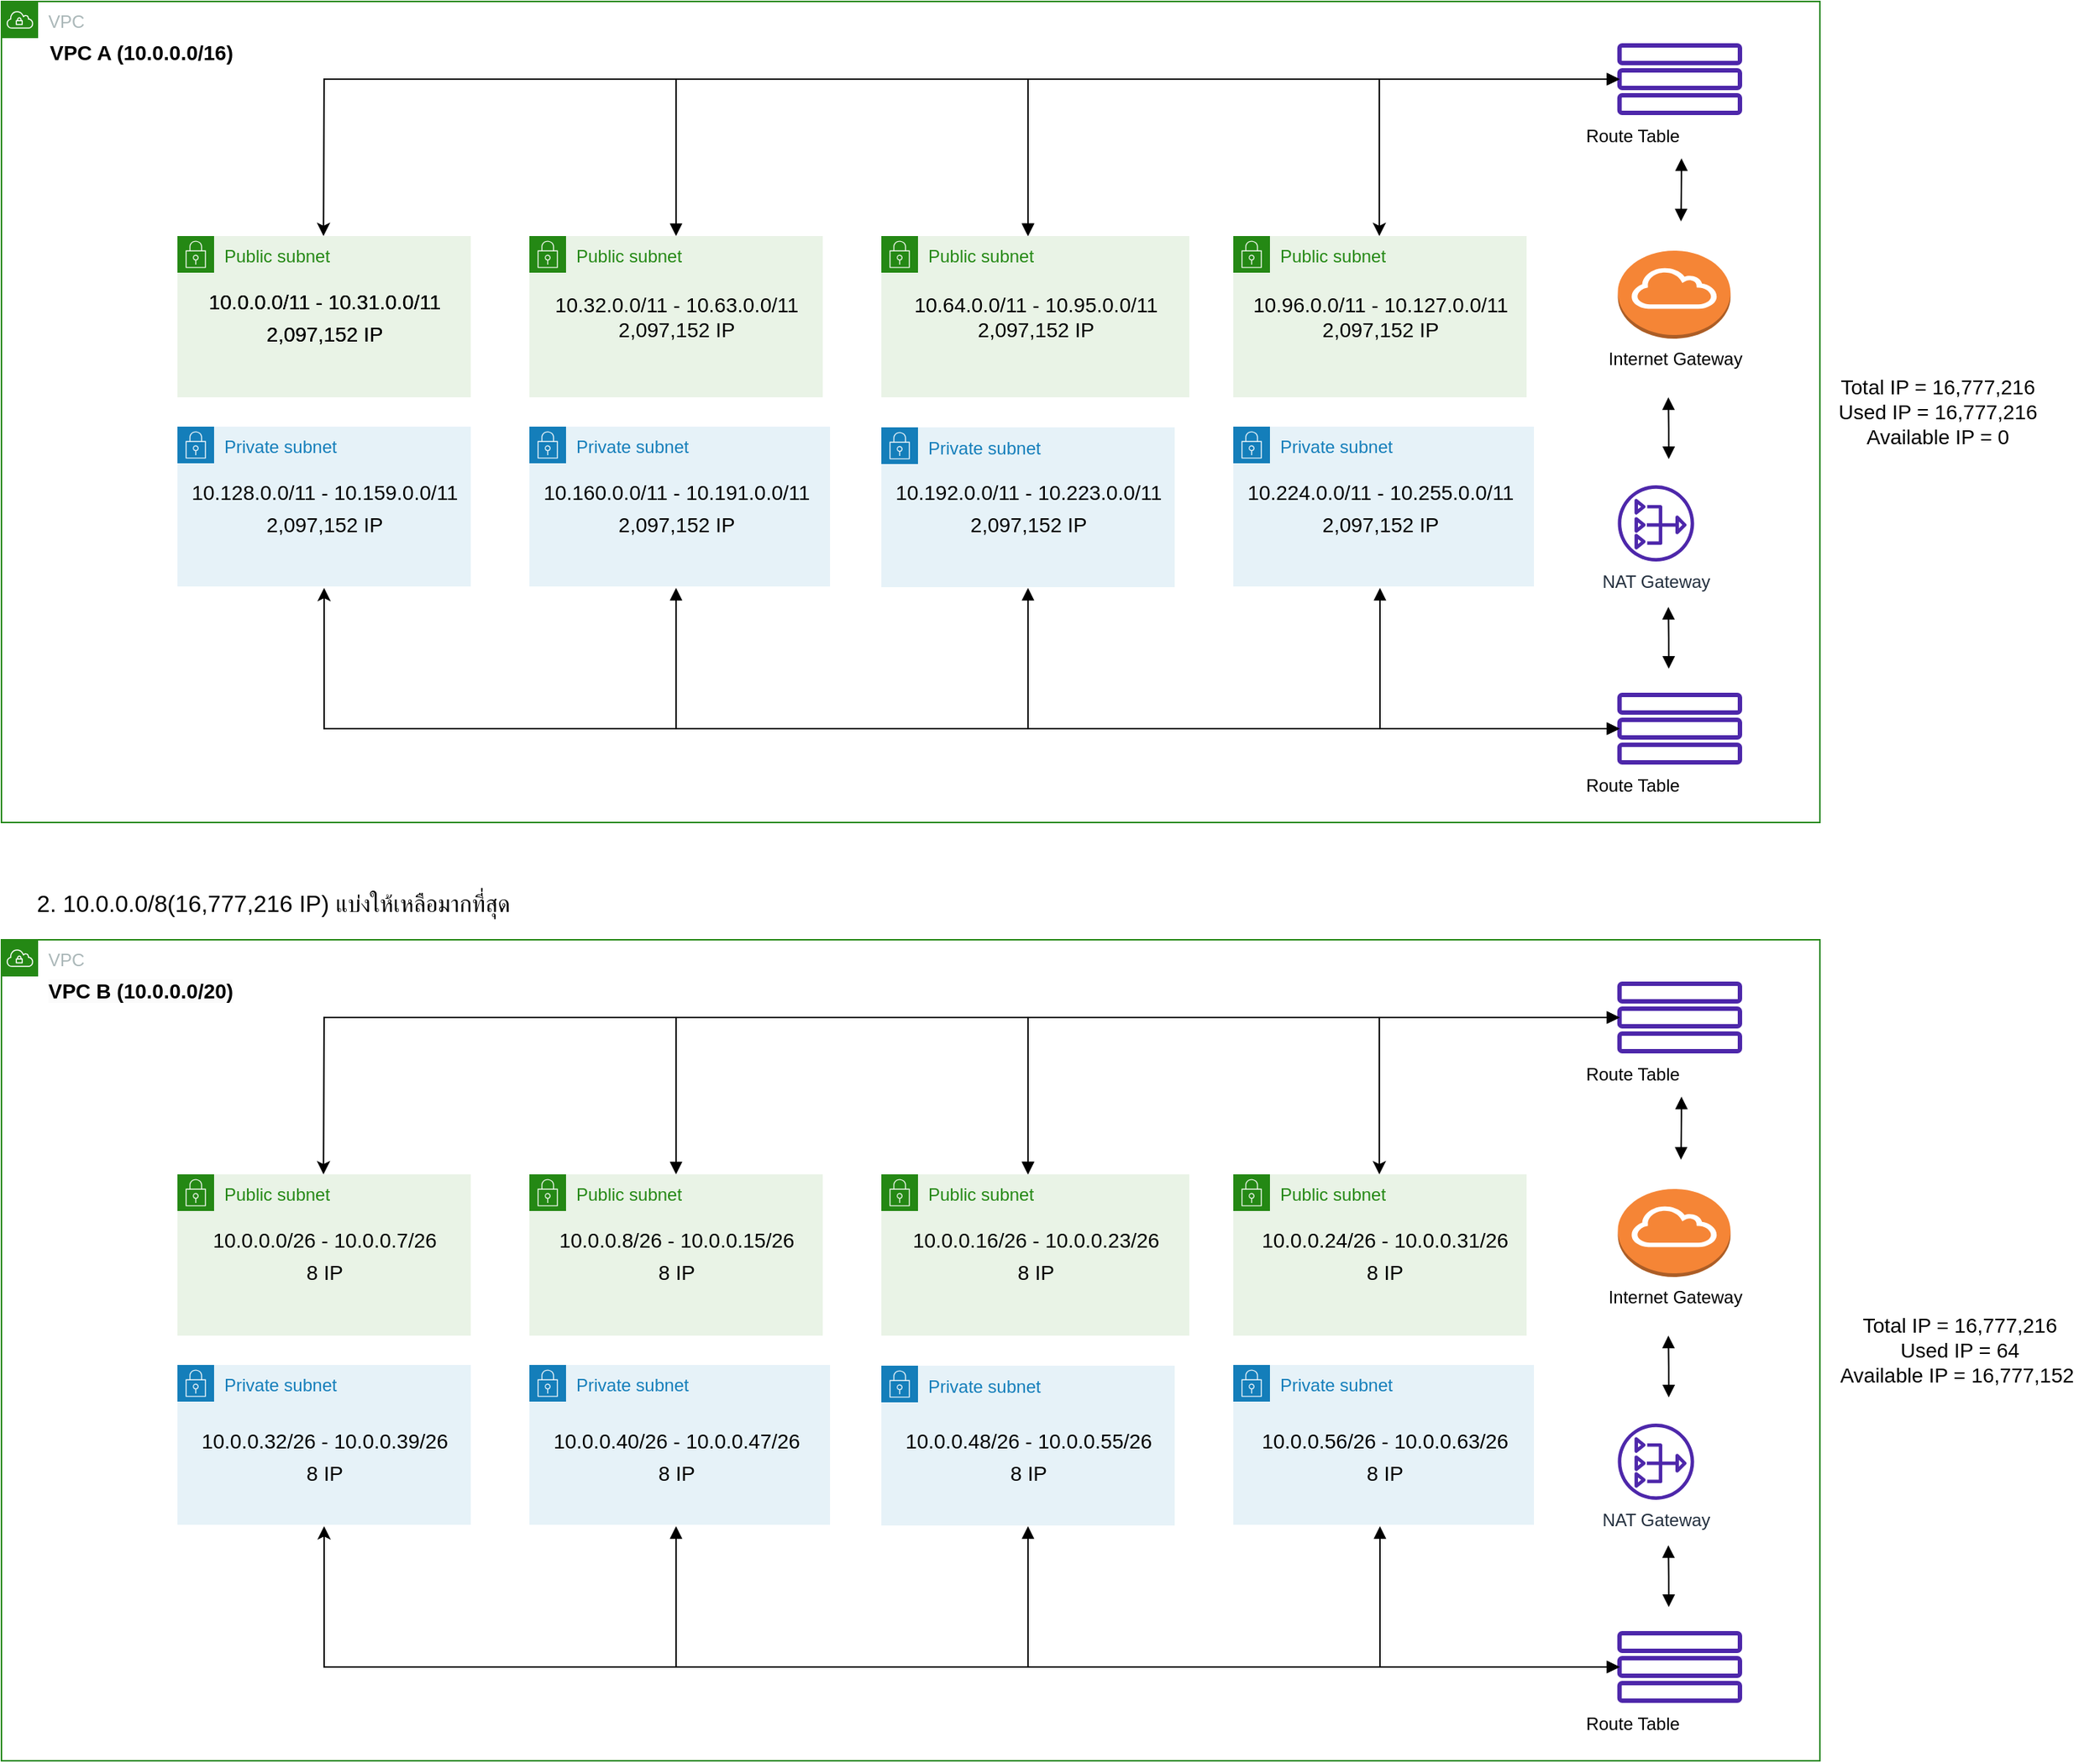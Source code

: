 <mxfile version="20.8.23" type="device"><diagram name="หน้า-1" id="_bFNJAfaZ5RPEvlVAK4U"><mxGraphModel dx="-1234" dy="1116" grid="1" gridSize="10" guides="1" tooltips="1" connect="1" arrows="1" fold="1" page="1" pageScale="1" pageWidth="827" pageHeight="1169" math="0" shadow="0"><root><mxCell id="0"/><mxCell id="1" parent="0"/><mxCell id="f1d71ISJd6z4cnA08-0e-2" value="" style="group" parent="1" connectable="0" vertex="1"><mxGeometry x="4506.914" y="513" width="155" height="77" as="geometry"/></mxCell><mxCell id="f1d71ISJd6z4cnA08-0e-3" value="" style="group" parent="f1d71ISJd6z4cnA08-0e-2" connectable="0" vertex="1"><mxGeometry x="27.558" width="99.889" height="60" as="geometry"/></mxCell><mxCell id="f1d71ISJd6z4cnA08-0e-4" value="" style="group" parent="f1d71ISJd6z4cnA08-0e-3" connectable="0" vertex="1"><mxGeometry x="8.879" width="82.131" height="42" as="geometry"/></mxCell><mxCell id="f1d71ISJd6z4cnA08-0e-5" value="" style="rounded=1;whiteSpace=wrap;html=1;fillColor=none;strokeColor=#4D27AA;strokeWidth=3;spacingRight=0;" parent="f1d71ISJd6z4cnA08-0e-4" vertex="1"><mxGeometry width="82.131" height="12" as="geometry"/></mxCell><mxCell id="f1d71ISJd6z4cnA08-0e-6" value="" style="rounded=1;whiteSpace=wrap;html=1;fillColor=none;strokeColor=#4D27AA;strokeWidth=3;spacingRight=0;" parent="f1d71ISJd6z4cnA08-0e-4" vertex="1"><mxGeometry y="17" width="82.131" height="12" as="geometry"/></mxCell><mxCell id="f1d71ISJd6z4cnA08-0e-7" value="" style="rounded=1;whiteSpace=wrap;html=1;fillColor=none;strokeColor=#4D27AA;strokeWidth=3;spacingRight=0;" parent="f1d71ISJd6z4cnA08-0e-4" vertex="1"><mxGeometry y="34" width="82.131" height="12" as="geometry"/></mxCell><mxCell id="f1d71ISJd6z4cnA08-0e-8" value="Route Table" style="text;html=1;align=center;verticalAlign=middle;resizable=0;points=[];autosize=1;strokeColor=none;fillColor=none;" parent="f1d71ISJd6z4cnA08-0e-2" vertex="1"><mxGeometry y="47" width="90" height="30" as="geometry"/></mxCell><mxCell id="f1d71ISJd6z4cnA08-0e-9" value="" style="group" parent="1" connectable="0" vertex="1"><mxGeometry x="3440" y="40" width="1240" height="560" as="geometry"/></mxCell><mxCell id="f1d71ISJd6z4cnA08-0e-10" value="" style="group" parent="f1d71ISJd6z4cnA08-0e-9" connectable="0" vertex="1"><mxGeometry width="1240" height="560" as="geometry"/></mxCell><mxCell id="f1d71ISJd6z4cnA08-0e-11" value="VPC" style="points=[[0,0],[0.25,0],[0.5,0],[0.75,0],[1,0],[1,0.25],[1,0.5],[1,0.75],[1,1],[0.75,1],[0.5,1],[0.25,1],[0,1],[0,0.75],[0,0.5],[0,0.25]];outlineConnect=0;gradientColor=none;html=1;whiteSpace=wrap;fontSize=12;fontStyle=0;container=1;pointerEvents=0;collapsible=0;recursiveResize=0;shape=mxgraph.aws4.group;grIcon=mxgraph.aws4.group_vpc;strokeColor=#248814;fillColor=none;verticalAlign=top;align=left;spacingLeft=30;fontColor=#AAB7B8;dashed=0;" parent="f1d71ISJd6z4cnA08-0e-10" vertex="1"><mxGeometry width="1240" height="560" as="geometry"/></mxCell><mxCell id="f1d71ISJd6z4cnA08-0e-13" value="" style="group" parent="f1d71ISJd6z4cnA08-0e-11" connectable="0" vertex="1"><mxGeometry x="1066.914" y="30" width="155" height="77" as="geometry"/></mxCell><mxCell id="f1d71ISJd6z4cnA08-0e-14" value="" style="group" parent="f1d71ISJd6z4cnA08-0e-13" connectable="0" vertex="1"><mxGeometry x="27.558" width="99.889" height="60" as="geometry"/></mxCell><mxCell id="f1d71ISJd6z4cnA08-0e-15" value="" style="group" parent="f1d71ISJd6z4cnA08-0e-14" connectable="0" vertex="1"><mxGeometry x="8.879" width="82.131" height="42" as="geometry"/></mxCell><mxCell id="f1d71ISJd6z4cnA08-0e-16" value="" style="rounded=1;whiteSpace=wrap;html=1;fillColor=none;strokeColor=#4D27AA;strokeWidth=3;spacingRight=0;" parent="f1d71ISJd6z4cnA08-0e-15" vertex="1"><mxGeometry width="82.131" height="12" as="geometry"/></mxCell><mxCell id="f1d71ISJd6z4cnA08-0e-17" value="" style="rounded=1;whiteSpace=wrap;html=1;fillColor=none;strokeColor=#4D27AA;strokeWidth=3;spacingRight=0;" parent="f1d71ISJd6z4cnA08-0e-15" vertex="1"><mxGeometry y="17" width="82.131" height="12" as="geometry"/></mxCell><mxCell id="f1d71ISJd6z4cnA08-0e-18" value="" style="rounded=1;whiteSpace=wrap;html=1;fillColor=none;strokeColor=#4D27AA;strokeWidth=3;spacingRight=0;" parent="f1d71ISJd6z4cnA08-0e-15" vertex="1"><mxGeometry y="34" width="82.131" height="12" as="geometry"/></mxCell><mxCell id="f1d71ISJd6z4cnA08-0e-19" value="Route Table" style="text;html=1;align=center;verticalAlign=middle;resizable=0;points=[];autosize=1;strokeColor=none;fillColor=none;" parent="f1d71ISJd6z4cnA08-0e-13" vertex="1"><mxGeometry y="47" width="90" height="30" as="geometry"/></mxCell><mxCell id="f1d71ISJd6z4cnA08-0e-20" style="edgeStyle=orthogonalEdgeStyle;rounded=0;orthogonalLoop=1;jettySize=auto;html=1;startArrow=block;startFill=1;endArrow=block;endFill=1;" parent="f1d71ISJd6z4cnA08-0e-11" source="f1d71ISJd6z4cnA08-0e-19" edge="1"><mxGeometry relative="1" as="geometry"><mxPoint x="1145.278" y="150" as="targetPoint"/><Array as="points"><mxPoint x="1145.578" y="120"/><mxPoint x="1145.578" y="120"/></Array></mxGeometry></mxCell><mxCell id="f1d71ISJd6z4cnA08-0e-23" style="edgeStyle=orthogonalEdgeStyle;rounded=0;orthogonalLoop=1;jettySize=auto;html=1;entryX=0;entryY=0.5;entryDx=0;entryDy=0;startArrow=block;startFill=1;endArrow=block;endFill=1;exitX=0.5;exitY=0;exitDx=0;exitDy=0;" parent="f1d71ISJd6z4cnA08-0e-11" source="f1d71ISJd6z4cnA08-0e-75" target="f1d71ISJd6z4cnA08-0e-17" edge="1"><mxGeometry relative="1" as="geometry"><mxPoint x="470" y="150" as="sourcePoint"/><Array as="points"><mxPoint x="460" y="53"/></Array></mxGeometry></mxCell><mxCell id="f1d71ISJd6z4cnA08-0e-24" value="" style="group" parent="f1d71ISJd6z4cnA08-0e-11" connectable="0" vertex="1"><mxGeometry x="840" y="160" width="200" height="130" as="geometry"/></mxCell><mxCell id="f1d71ISJd6z4cnA08-0e-25" value="Public subnet" style="points=[[0,0],[0.25,0],[0.5,0],[0.75,0],[1,0],[1,0.25],[1,0.5],[1,0.75],[1,1],[0.75,1],[0.5,1],[0.25,1],[0,1],[0,0.75],[0,0.5],[0,0.25]];outlineConnect=0;gradientColor=none;html=1;whiteSpace=wrap;fontSize=12;fontStyle=0;container=1;pointerEvents=0;collapsible=0;recursiveResize=0;shape=mxgraph.aws4.group;grIcon=mxgraph.aws4.group_security_group;grStroke=0;strokeColor=#248814;fillColor=#E9F3E6;verticalAlign=top;align=left;spacingLeft=30;fontColor=#248814;dashed=0;strokeWidth=3;" parent="f1d71ISJd6z4cnA08-0e-24" vertex="1"><mxGeometry width="200.0" height="110" as="geometry"/></mxCell><mxCell id="f1d71ISJd6z4cnA08-0e-89" value="10.96.0.0/11 - 10.127.0.0/11&lt;br style=&quot;border-color: var(--border-color);&quot;&gt;2,097,152 IP" style="text;html=1;align=center;verticalAlign=middle;resizable=0;points=[];autosize=1;strokeColor=none;fillColor=none;fontSize=14;" parent="f1d71ISJd6z4cnA08-0e-24" vertex="1"><mxGeometry y="30" width="200" height="50" as="geometry"/></mxCell><mxCell id="f1d71ISJd6z4cnA08-0e-27" value="Private subnet" style="points=[[0,0],[0.25,0],[0.5,0],[0.75,0],[1,0],[1,0.25],[1,0.5],[1,0.75],[1,1],[0.75,1],[0.5,1],[0.25,1],[0,1],[0,0.75],[0,0.5],[0,0.25]];outlineConnect=0;gradientColor=none;html=1;whiteSpace=wrap;fontSize=12;fontStyle=0;container=1;pointerEvents=0;collapsible=0;recursiveResize=0;shape=mxgraph.aws4.group;grIcon=mxgraph.aws4.group_security_group;grStroke=0;strokeColor=#147EBA;fillColor=#E6F2F8;verticalAlign=top;align=left;spacingLeft=30;fontColor=#147EBA;dashed=0;strokeWidth=3;" parent="f1d71ISJd6z4cnA08-0e-11" vertex="1"><mxGeometry x="120" y="290" width="200" height="109" as="geometry"/></mxCell><mxCell id="f1d71ISJd6z4cnA08-0e-68" value="" style="group" parent="f1d71ISJd6z4cnA08-0e-11" connectable="0" vertex="1"><mxGeometry x="600" y="160" width="210" height="130" as="geometry"/></mxCell><mxCell id="f1d71ISJd6z4cnA08-0e-69" value="Public subnet" style="points=[[0,0],[0.25,0],[0.5,0],[0.75,0],[1,0],[1,0.25],[1,0.5],[1,0.75],[1,1],[0.75,1],[0.5,1],[0.25,1],[0,1],[0,0.75],[0,0.5],[0,0.25]];outlineConnect=0;gradientColor=none;html=1;whiteSpace=wrap;fontSize=12;fontStyle=0;container=1;pointerEvents=0;collapsible=0;recursiveResize=0;shape=mxgraph.aws4.group;grIcon=mxgraph.aws4.group_security_group;grStroke=0;strokeColor=#248814;fillColor=#E9F3E6;verticalAlign=top;align=left;spacingLeft=30;fontColor=#248814;dashed=0;strokeWidth=3;" parent="f1d71ISJd6z4cnA08-0e-68" vertex="1"><mxGeometry width="210" height="110" as="geometry"/></mxCell><mxCell id="f1d71ISJd6z4cnA08-0e-88" value="10.64.0.0/11 - 10.95.0.0/11&lt;br style=&quot;border-color: var(--border-color);&quot;&gt;2,097,152 IP" style="text;html=1;align=center;verticalAlign=middle;resizable=0;points=[];autosize=1;strokeColor=none;fillColor=none;fontSize=14;" parent="f1d71ISJd6z4cnA08-0e-69" vertex="1"><mxGeometry x="10" y="30" width="190" height="50" as="geometry"/></mxCell><mxCell id="f1d71ISJd6z4cnA08-0e-74" value="" style="group" parent="f1d71ISJd6z4cnA08-0e-11" connectable="0" vertex="1"><mxGeometry x="360" y="160" width="200" height="130" as="geometry"/></mxCell><mxCell id="f1d71ISJd6z4cnA08-0e-75" value="Public subnet" style="points=[[0,0],[0.25,0],[0.5,0],[0.75,0],[1,0],[1,0.25],[1,0.5],[1,0.75],[1,1],[0.75,1],[0.5,1],[0.25,1],[0,1],[0,0.75],[0,0.5],[0,0.25]];outlineConnect=0;gradientColor=none;html=1;whiteSpace=wrap;fontSize=12;fontStyle=0;container=1;pointerEvents=0;collapsible=0;recursiveResize=0;shape=mxgraph.aws4.group;grIcon=mxgraph.aws4.group_security_group;grStroke=0;strokeColor=#248814;fillColor=#E9F3E6;verticalAlign=top;align=left;spacingLeft=30;fontColor=#248814;dashed=0;strokeWidth=3;" parent="f1d71ISJd6z4cnA08-0e-74" vertex="1"><mxGeometry width="200.0" height="110" as="geometry"/></mxCell><mxCell id="f1d71ISJd6z4cnA08-0e-87" value="10.32.0.0/11 - 10.63.0.0/11&lt;br style=&quot;border-color: var(--border-color);&quot;&gt;2,097,152 IP" style="text;html=1;align=center;verticalAlign=middle;resizable=0;points=[];autosize=1;strokeColor=none;fillColor=none;fontSize=14;" parent="f1d71ISJd6z4cnA08-0e-75" vertex="1"><mxGeometry x="5" y="30" width="190" height="50" as="geometry"/></mxCell><mxCell id="f1d71ISJd6z4cnA08-0e-76" value="Private subnet" style="points=[[0,0],[0.25,0],[0.5,0],[0.75,0],[1,0],[1,0.25],[1,0.5],[1,0.75],[1,1],[0.75,1],[0.5,1],[0.25,1],[0,1],[0,0.75],[0,0.5],[0,0.25]];outlineConnect=0;gradientColor=none;html=1;whiteSpace=wrap;fontSize=12;fontStyle=0;container=1;pointerEvents=0;collapsible=0;recursiveResize=0;shape=mxgraph.aws4.group;grIcon=mxgraph.aws4.group_security_group;grStroke=0;strokeColor=#147EBA;fillColor=#E6F2F8;verticalAlign=top;align=left;spacingLeft=30;fontColor=#147EBA;dashed=0;strokeWidth=3;" parent="f1d71ISJd6z4cnA08-0e-11" vertex="1"><mxGeometry x="360" y="290" width="205" height="109" as="geometry"/></mxCell><mxCell id="f1d71ISJd6z4cnA08-0e-92" value="&lt;font style=&quot;font-size: 14px;&quot;&gt;10.160.0.0/11 - 10.191.0.0/11&lt;br&gt;2,097,152 IP&lt;br&gt;&lt;/font&gt;" style="text;html=1;align=center;verticalAlign=middle;resizable=0;points=[];autosize=1;strokeColor=none;fillColor=none;fontSize=18;" parent="f1d71ISJd6z4cnA08-0e-76" vertex="1"><mxGeometry x="-5" y="24.5" width="210" height="60" as="geometry"/></mxCell><mxCell id="f1d71ISJd6z4cnA08-0e-32" value="" style="group" parent="f1d71ISJd6z4cnA08-0e-10" connectable="0" vertex="1"><mxGeometry x="120" y="160" width="200" height="130" as="geometry"/></mxCell><mxCell id="f1d71ISJd6z4cnA08-0e-33" value="Public subnet" style="points=[[0,0],[0.25,0],[0.5,0],[0.75,0],[1,0],[1,0.25],[1,0.5],[1,0.75],[1,1],[0.75,1],[0.5,1],[0.25,1],[0,1],[0,0.75],[0,0.5],[0,0.25]];outlineConnect=0;gradientColor=none;html=1;whiteSpace=wrap;fontSize=12;fontStyle=0;container=1;pointerEvents=0;collapsible=0;recursiveResize=0;shape=mxgraph.aws4.group;grIcon=mxgraph.aws4.group_security_group;grStroke=0;strokeColor=#248814;fillColor=#E9F3E6;verticalAlign=top;align=left;spacingLeft=30;fontColor=#248814;dashed=0;strokeWidth=3;" parent="f1d71ISJd6z4cnA08-0e-32" vertex="1"><mxGeometry width="200.0" height="110" as="geometry"/></mxCell><mxCell id="f1d71ISJd6z4cnA08-0e-86" value="&lt;font style=&quot;font-size: 14px;&quot;&gt;10.0.0.0/11 - 10.31.0.0/11&lt;br&gt;2,097,152 IP&lt;br&gt;&lt;/font&gt;" style="text;html=1;align=center;verticalAlign=middle;resizable=0;points=[];autosize=1;strokeColor=none;fillColor=none;fontSize=18;" parent="f1d71ISJd6z4cnA08-0e-32" vertex="1"><mxGeometry x="10" y="25" width="180" height="60" as="geometry"/></mxCell><mxCell id="f1d71ISJd6z4cnA08-0e-90" value="&lt;font style=&quot;font-size: 14px;&quot;&gt;10.0.0.0/11 - 10.31.0.0/11&lt;br&gt;2,097,152 IP&lt;br&gt;&lt;/font&gt;" style="text;html=1;align=center;verticalAlign=middle;resizable=0;points=[];autosize=1;strokeColor=none;fillColor=none;fontSize=18;" parent="f1d71ISJd6z4cnA08-0e-32" vertex="1"><mxGeometry x="10" y="25" width="180" height="60" as="geometry"/></mxCell><mxCell id="f1d71ISJd6z4cnA08-0e-35" style="edgeStyle=orthogonalEdgeStyle;rounded=0;orthogonalLoop=1;jettySize=auto;html=1;startArrow=block;startFill=1;endArrow=block;endFill=1;" parent="f1d71ISJd6z4cnA08-0e-10" edge="1"><mxGeometry relative="1" as="geometry"><mxPoint x="1136.663" y="270.0" as="targetPoint"/><mxPoint x="1136.925" y="312.13" as="sourcePoint"/><Array as="points"><mxPoint x="1137.786" y="291.13"/></Array></mxGeometry></mxCell><mxCell id="f1d71ISJd6z4cnA08-0e-36" value="NAT Gateway" style="sketch=0;outlineConnect=0;fontColor=#232F3E;gradientColor=none;fillColor=#4D27AA;strokeColor=none;dashed=0;verticalLabelPosition=bottom;verticalAlign=top;align=center;html=1;fontSize=12;fontStyle=0;aspect=fixed;pointerEvents=1;shape=mxgraph.aws4.nat_gateway;strokeWidth=3;" parent="f1d71ISJd6z4cnA08-0e-10" vertex="1"><mxGeometry x="1102.222" y="330" width="52" height="52" as="geometry"/></mxCell><mxCell id="f1d71ISJd6z4cnA08-0e-39" value="Private subnet" style="points=[[0,0],[0.25,0],[0.5,0],[0.75,0],[1,0],[1,0.25],[1,0.5],[1,0.75],[1,1],[0.75,1],[0.5,1],[0.25,1],[0,1],[0,0.75],[0,0.5],[0,0.25]];outlineConnect=0;gradientColor=none;html=1;whiteSpace=wrap;fontSize=12;fontStyle=0;container=1;pointerEvents=0;collapsible=0;recursiveResize=0;shape=mxgraph.aws4.group;grIcon=mxgraph.aws4.group_security_group;grStroke=0;strokeColor=#147EBA;fillColor=#E6F2F8;verticalAlign=top;align=left;spacingLeft=30;fontColor=#147EBA;dashed=0;strokeWidth=3;" parent="f1d71ISJd6z4cnA08-0e-10" vertex="1"><mxGeometry x="840" y="290" width="205" height="109" as="geometry"/></mxCell><mxCell id="f1d71ISJd6z4cnA08-0e-94" value="&lt;font style=&quot;font-size: 14px;&quot;&gt;10.224.0.0/11 - 10.255.0.0/11&lt;br&gt;2,097,152 IP&lt;br&gt;&lt;/font&gt;" style="text;html=1;align=center;verticalAlign=middle;resizable=0;points=[];autosize=1;strokeColor=none;fillColor=none;fontSize=18;" parent="f1d71ISJd6z4cnA08-0e-39" vertex="1"><mxGeometry x="-5" y="25" width="210" height="60" as="geometry"/></mxCell><mxCell id="f1d71ISJd6z4cnA08-0e-12" value="Internet Gateway" style="outlineConnect=0;dashed=0;verticalLabelPosition=bottom;verticalAlign=top;align=center;html=1;shape=mxgraph.aws3.internet_gateway;fillColor=#F58536;gradientColor=none;" parent="f1d71ISJd6z4cnA08-0e-10" vertex="1"><mxGeometry x="1102.223" y="170" width="76.846" height="60" as="geometry"/></mxCell><mxCell id="f1d71ISJd6z4cnA08-0e-53" value="" style="endArrow=classic;html=1;rounded=0;" parent="f1d71ISJd6z4cnA08-0e-10" edge="1"><mxGeometry width="50" height="50" relative="1" as="geometry"><mxPoint x="939.58" y="53" as="sourcePoint"/><mxPoint x="939.58" y="160" as="targetPoint"/><Array as="points"><mxPoint x="939.58" y="110"/></Array></mxGeometry></mxCell><mxCell id="f1d71ISJd6z4cnA08-0e-22" style="edgeStyle=orthogonalEdgeStyle;rounded=0;orthogonalLoop=1;jettySize=auto;html=1;entryX=0;entryY=0.5;entryDx=0;entryDy=0;startArrow=block;startFill=1;endArrow=block;endFill=1;" parent="f1d71ISJd6z4cnA08-0e-10" target="f1d71ISJd6z4cnA08-0e-17" edge="1"><mxGeometry relative="1" as="geometry"><mxPoint x="700" y="160" as="sourcePoint"/><Array as="points"><mxPoint x="700" y="160"/><mxPoint x="700" y="53"/></Array></mxGeometry></mxCell><mxCell id="f1d71ISJd6z4cnA08-0e-70" value="Private subnet" style="points=[[0,0],[0.25,0],[0.5,0],[0.75,0],[1,0],[1,0.25],[1,0.5],[1,0.75],[1,1],[0.75,1],[0.5,1],[0.25,1],[0,1],[0,0.75],[0,0.5],[0,0.25]];outlineConnect=0;gradientColor=none;html=1;whiteSpace=wrap;fontSize=12;fontStyle=0;container=1;pointerEvents=0;collapsible=0;recursiveResize=0;shape=mxgraph.aws4.group;grIcon=mxgraph.aws4.group_security_group;grStroke=0;strokeColor=#147EBA;fillColor=#E6F2F8;verticalAlign=top;align=left;spacingLeft=30;fontColor=#147EBA;dashed=0;strokeWidth=3;" parent="f1d71ISJd6z4cnA08-0e-10" vertex="1"><mxGeometry x="600" y="290.5" width="200" height="109" as="geometry"/></mxCell><mxCell id="f1d71ISJd6z4cnA08-0e-82" value="" style="endArrow=classic;html=1;rounded=0;" parent="f1d71ISJd6z4cnA08-0e-10" edge="1"><mxGeometry width="50" height="50" relative="1" as="geometry"><mxPoint x="460" y="53" as="sourcePoint"/><mxPoint x="219.58" y="160" as="targetPoint"/><Array as="points"><mxPoint x="220" y="53"/></Array></mxGeometry></mxCell><mxCell id="f1d71ISJd6z4cnA08-0e-91" value="&lt;font style=&quot;font-size: 14px;&quot;&gt;10.128.0.0/11 - 10.159.0.0/11&lt;br&gt;2,097,152 IP&lt;br&gt;&lt;/font&gt;" style="text;html=1;align=center;verticalAlign=middle;resizable=0;points=[];autosize=1;strokeColor=none;fillColor=none;fontSize=18;" parent="f1d71ISJd6z4cnA08-0e-10" vertex="1"><mxGeometry x="115" y="314.5" width="210" height="60" as="geometry"/></mxCell><mxCell id="f1d71ISJd6z4cnA08-0e-93" value="&lt;font style=&quot;font-size: 14px;&quot;&gt;10.192.0.0/11 - 10.223.0.0/11&lt;br&gt;2,097,152 IP&lt;br&gt;&lt;/font&gt;" style="text;html=1;align=center;verticalAlign=middle;resizable=0;points=[];autosize=1;strokeColor=none;fillColor=none;fontSize=18;" parent="f1d71ISJd6z4cnA08-0e-10" vertex="1"><mxGeometry x="595" y="314.5" width="210" height="60" as="geometry"/></mxCell><mxCell id="tc3HdTFbukJ3-ff9JPeF-1" value="&lt;font style=&quot;font-size: 14px;&quot;&gt;&lt;b&gt;VPC A (10.0.0.0/16)&lt;/b&gt;&lt;/font&gt;" style="text;html=1;align=center;verticalAlign=middle;resizable=0;points=[];autosize=1;strokeColor=none;fillColor=none;" vertex="1" parent="f1d71ISJd6z4cnA08-0e-10"><mxGeometry x="20" y="20" width="150" height="30" as="geometry"/></mxCell><mxCell id="f1d71ISJd6z4cnA08-0e-41" style="edgeStyle=orthogonalEdgeStyle;rounded=0;orthogonalLoop=1;jettySize=auto;html=1;startArrow=block;startFill=1;endArrow=block;endFill=1;" parent="f1d71ISJd6z4cnA08-0e-9" edge="1"><mxGeometry relative="1" as="geometry"><mxPoint x="1136.663" y="413.0" as="targetPoint"/><mxPoint x="1136.925" y="455.13" as="sourcePoint"/><Array as="points"><mxPoint x="1137.786" y="434.13"/></Array></mxGeometry></mxCell><mxCell id="f1d71ISJd6z4cnA08-0e-42" style="edgeStyle=orthogonalEdgeStyle;rounded=0;orthogonalLoop=1;jettySize=auto;html=1;entryX=0;entryY=0.5;entryDx=0;entryDy=0;startArrow=block;startFill=1;endArrow=block;endFill=1;" parent="f1d71ISJd6z4cnA08-0e-9" target="f1d71ISJd6z4cnA08-0e-6" edge="1"><mxGeometry relative="1" as="geometry"><mxPoint x="940" y="400" as="sourcePoint"/><Array as="points"><mxPoint x="940" y="400"/><mxPoint x="940" y="496"/></Array></mxGeometry></mxCell><mxCell id="f1d71ISJd6z4cnA08-0e-43" style="edgeStyle=orthogonalEdgeStyle;rounded=0;orthogonalLoop=1;jettySize=auto;html=1;entryX=0;entryY=0.5;entryDx=0;entryDy=0;startArrow=block;startFill=1;endArrow=block;endFill=1;" parent="f1d71ISJd6z4cnA08-0e-9" target="f1d71ISJd6z4cnA08-0e-6" edge="1"><mxGeometry relative="1" as="geometry"><mxPoint x="700" y="400" as="sourcePoint"/><Array as="points"><mxPoint x="700" y="400"/><mxPoint x="700" y="496"/></Array></mxGeometry></mxCell><mxCell id="f1d71ISJd6z4cnA08-0e-44" style="edgeStyle=orthogonalEdgeStyle;rounded=0;orthogonalLoop=1;jettySize=auto;html=1;entryX=0;entryY=0.5;entryDx=0;entryDy=0;startArrow=block;startFill=1;endArrow=block;endFill=1;" parent="f1d71ISJd6z4cnA08-0e-9" target="f1d71ISJd6z4cnA08-0e-6" edge="1"><mxGeometry x="-1" y="-115" relative="1" as="geometry"><mxPoint x="460" y="400" as="sourcePoint"/><Array as="points"><mxPoint x="460" y="400"/><mxPoint x="460" y="496"/></Array><mxPoint x="-80" y="-33" as="offset"/></mxGeometry></mxCell><mxCell id="f1d71ISJd6z4cnA08-0e-78" style="edgeStyle=orthogonalEdgeStyle;rounded=0;orthogonalLoop=1;jettySize=auto;html=1;entryX=0;entryY=0.5;entryDx=0;entryDy=0;startArrow=block;startFill=1;endArrow=block;endFill=1;" parent="1" edge="1"><mxGeometry relative="1" as="geometry"><mxPoint x="4140" y="200" as="sourcePoint"/><Array as="points"><mxPoint x="4140" y="200"/><mxPoint x="4140" y="93"/></Array><mxPoint x="4543.351" y="93" as="targetPoint"/></mxGeometry></mxCell><mxCell id="f1d71ISJd6z4cnA08-0e-84" value="" style="endArrow=classic;html=1;rounded=0;" parent="1" edge="1"><mxGeometry width="50" height="50" relative="1" as="geometry"><mxPoint x="3900" y="536" as="sourcePoint"/><mxPoint x="3660" y="440" as="targetPoint"/><Array as="points"><mxPoint x="3660" y="536"/></Array></mxGeometry></mxCell><mxCell id="f1d71ISJd6z4cnA08-0e-95" value="" style="group" parent="1" connectable="0" vertex="1"><mxGeometry x="4506.914" y="1153" width="155" height="77" as="geometry"/></mxCell><mxCell id="f1d71ISJd6z4cnA08-0e-96" value="" style="group" parent="f1d71ISJd6z4cnA08-0e-95" connectable="0" vertex="1"><mxGeometry x="27.558" width="99.889" height="60" as="geometry"/></mxCell><mxCell id="f1d71ISJd6z4cnA08-0e-97" value="" style="group" parent="f1d71ISJd6z4cnA08-0e-96" connectable="0" vertex="1"><mxGeometry x="8.879" width="82.131" height="42" as="geometry"/></mxCell><mxCell id="f1d71ISJd6z4cnA08-0e-98" value="" style="rounded=1;whiteSpace=wrap;html=1;fillColor=none;strokeColor=#4D27AA;strokeWidth=3;spacingRight=0;" parent="f1d71ISJd6z4cnA08-0e-97" vertex="1"><mxGeometry width="82.131" height="12" as="geometry"/></mxCell><mxCell id="f1d71ISJd6z4cnA08-0e-99" value="" style="rounded=1;whiteSpace=wrap;html=1;fillColor=none;strokeColor=#4D27AA;strokeWidth=3;spacingRight=0;" parent="f1d71ISJd6z4cnA08-0e-97" vertex="1"><mxGeometry y="17" width="82.131" height="12" as="geometry"/></mxCell><mxCell id="f1d71ISJd6z4cnA08-0e-100" value="" style="rounded=1;whiteSpace=wrap;html=1;fillColor=none;strokeColor=#4D27AA;strokeWidth=3;spacingRight=0;" parent="f1d71ISJd6z4cnA08-0e-97" vertex="1"><mxGeometry y="34" width="82.131" height="12" as="geometry"/></mxCell><mxCell id="f1d71ISJd6z4cnA08-0e-101" value="Route Table" style="text;html=1;align=center;verticalAlign=middle;resizable=0;points=[];autosize=1;strokeColor=none;fillColor=none;" parent="f1d71ISJd6z4cnA08-0e-95" vertex="1"><mxGeometry y="47" width="90" height="30" as="geometry"/></mxCell><mxCell id="f1d71ISJd6z4cnA08-0e-102" value="" style="group" parent="1" connectable="0" vertex="1"><mxGeometry x="3440" y="680" width="1240" height="560" as="geometry"/></mxCell><mxCell id="f1d71ISJd6z4cnA08-0e-103" value="" style="group" parent="f1d71ISJd6z4cnA08-0e-102" connectable="0" vertex="1"><mxGeometry width="1240" height="560" as="geometry"/></mxCell><mxCell id="f1d71ISJd6z4cnA08-0e-104" value="VPC" style="points=[[0,0],[0.25,0],[0.5,0],[0.75,0],[1,0],[1,0.25],[1,0.5],[1,0.75],[1,1],[0.75,1],[0.5,1],[0.25,1],[0,1],[0,0.75],[0,0.5],[0,0.25]];outlineConnect=0;gradientColor=none;html=1;whiteSpace=wrap;fontSize=12;fontStyle=0;container=1;pointerEvents=0;collapsible=0;recursiveResize=0;shape=mxgraph.aws4.group;grIcon=mxgraph.aws4.group_vpc;strokeColor=#248814;fillColor=none;verticalAlign=top;align=left;spacingLeft=30;fontColor=#AAB7B8;dashed=0;" parent="f1d71ISJd6z4cnA08-0e-103" vertex="1"><mxGeometry width="1240" height="560" as="geometry"/></mxCell><mxCell id="f1d71ISJd6z4cnA08-0e-105" value="" style="group" parent="f1d71ISJd6z4cnA08-0e-104" connectable="0" vertex="1"><mxGeometry x="1066.914" y="30" width="155" height="77" as="geometry"/></mxCell><mxCell id="f1d71ISJd6z4cnA08-0e-106" value="" style="group" parent="f1d71ISJd6z4cnA08-0e-105" connectable="0" vertex="1"><mxGeometry x="27.558" width="99.889" height="60" as="geometry"/></mxCell><mxCell id="f1d71ISJd6z4cnA08-0e-107" value="" style="group" parent="f1d71ISJd6z4cnA08-0e-106" connectable="0" vertex="1"><mxGeometry x="8.879" width="82.131" height="42" as="geometry"/></mxCell><mxCell id="f1d71ISJd6z4cnA08-0e-108" value="" style="rounded=1;whiteSpace=wrap;html=1;fillColor=none;strokeColor=#4D27AA;strokeWidth=3;spacingRight=0;" parent="f1d71ISJd6z4cnA08-0e-107" vertex="1"><mxGeometry width="82.131" height="12" as="geometry"/></mxCell><mxCell id="f1d71ISJd6z4cnA08-0e-109" value="" style="rounded=1;whiteSpace=wrap;html=1;fillColor=none;strokeColor=#4D27AA;strokeWidth=3;spacingRight=0;" parent="f1d71ISJd6z4cnA08-0e-107" vertex="1"><mxGeometry y="17" width="82.131" height="12" as="geometry"/></mxCell><mxCell id="f1d71ISJd6z4cnA08-0e-110" value="" style="rounded=1;whiteSpace=wrap;html=1;fillColor=none;strokeColor=#4D27AA;strokeWidth=3;spacingRight=0;" parent="f1d71ISJd6z4cnA08-0e-107" vertex="1"><mxGeometry y="34" width="82.131" height="12" as="geometry"/></mxCell><mxCell id="f1d71ISJd6z4cnA08-0e-111" value="Route Table" style="text;html=1;align=center;verticalAlign=middle;resizable=0;points=[];autosize=1;strokeColor=none;fillColor=none;" parent="f1d71ISJd6z4cnA08-0e-105" vertex="1"><mxGeometry y="47" width="90" height="30" as="geometry"/></mxCell><mxCell id="f1d71ISJd6z4cnA08-0e-112" style="edgeStyle=orthogonalEdgeStyle;rounded=0;orthogonalLoop=1;jettySize=auto;html=1;startArrow=block;startFill=1;endArrow=block;endFill=1;" parent="f1d71ISJd6z4cnA08-0e-104" source="f1d71ISJd6z4cnA08-0e-111" edge="1"><mxGeometry relative="1" as="geometry"><mxPoint x="1145.278" y="150" as="targetPoint"/><Array as="points"><mxPoint x="1145.578" y="120"/><mxPoint x="1145.578" y="120"/></Array></mxGeometry></mxCell><mxCell id="f1d71ISJd6z4cnA08-0e-113" style="edgeStyle=orthogonalEdgeStyle;rounded=0;orthogonalLoop=1;jettySize=auto;html=1;entryX=0;entryY=0.5;entryDx=0;entryDy=0;startArrow=block;startFill=1;endArrow=block;endFill=1;exitX=0.5;exitY=0;exitDx=0;exitDy=0;" parent="f1d71ISJd6z4cnA08-0e-104" source="f1d71ISJd6z4cnA08-0e-122" target="f1d71ISJd6z4cnA08-0e-109" edge="1"><mxGeometry relative="1" as="geometry"><mxPoint x="470" y="150" as="sourcePoint"/><Array as="points"><mxPoint x="460" y="53"/></Array></mxGeometry></mxCell><mxCell id="f1d71ISJd6z4cnA08-0e-114" value="" style="group" parent="f1d71ISJd6z4cnA08-0e-104" connectable="0" vertex="1"><mxGeometry x="840" y="160" width="200" height="130" as="geometry"/></mxCell><mxCell id="f1d71ISJd6z4cnA08-0e-115" value="Public subnet" style="points=[[0,0],[0.25,0],[0.5,0],[0.75,0],[1,0],[1,0.25],[1,0.5],[1,0.75],[1,1],[0.75,1],[0.5,1],[0.25,1],[0,1],[0,0.75],[0,0.5],[0,0.25]];outlineConnect=0;gradientColor=none;html=1;whiteSpace=wrap;fontSize=12;fontStyle=0;container=1;pointerEvents=0;collapsible=0;recursiveResize=0;shape=mxgraph.aws4.group;grIcon=mxgraph.aws4.group_security_group;grStroke=0;strokeColor=#248814;fillColor=#E9F3E6;verticalAlign=top;align=left;spacingLeft=30;fontColor=#248814;dashed=0;strokeWidth=3;" parent="f1d71ISJd6z4cnA08-0e-114" vertex="1"><mxGeometry width="200.0" height="110" as="geometry"/></mxCell><mxCell id="f1d71ISJd6z4cnA08-0e-155" value="&lt;font style=&quot;font-size: 14px;&quot;&gt;10.0.0.24/26 - 10.0.0.31/26&lt;br&gt;8 IP&lt;br&gt;&lt;/font&gt;" style="text;html=1;align=center;verticalAlign=middle;resizable=0;points=[];autosize=1;strokeColor=none;fillColor=none;fontSize=18;" parent="f1d71ISJd6z4cnA08-0e-115" vertex="1"><mxGeometry x="7.5" y="25" width="190" height="60" as="geometry"/></mxCell><mxCell id="f1d71ISJd6z4cnA08-0e-117" value="Private subnet" style="points=[[0,0],[0.25,0],[0.5,0],[0.75,0],[1,0],[1,0.25],[1,0.5],[1,0.75],[1,1],[0.75,1],[0.5,1],[0.25,1],[0,1],[0,0.75],[0,0.5],[0,0.25]];outlineConnect=0;gradientColor=none;html=1;whiteSpace=wrap;fontSize=12;fontStyle=0;container=1;pointerEvents=0;collapsible=0;recursiveResize=0;shape=mxgraph.aws4.group;grIcon=mxgraph.aws4.group_security_group;grStroke=0;strokeColor=#147EBA;fillColor=#E6F2F8;verticalAlign=top;align=left;spacingLeft=30;fontColor=#147EBA;dashed=0;strokeWidth=3;" parent="f1d71ISJd6z4cnA08-0e-104" vertex="1"><mxGeometry x="120" y="290" width="200" height="109" as="geometry"/></mxCell><mxCell id="f1d71ISJd6z4cnA08-0e-118" value="" style="group" parent="f1d71ISJd6z4cnA08-0e-104" connectable="0" vertex="1"><mxGeometry x="600" y="160" width="210" height="130" as="geometry"/></mxCell><mxCell id="f1d71ISJd6z4cnA08-0e-119" value="Public subnet" style="points=[[0,0],[0.25,0],[0.5,0],[0.75,0],[1,0],[1,0.25],[1,0.5],[1,0.75],[1,1],[0.75,1],[0.5,1],[0.25,1],[0,1],[0,0.75],[0,0.5],[0,0.25]];outlineConnect=0;gradientColor=none;html=1;whiteSpace=wrap;fontSize=12;fontStyle=0;container=1;pointerEvents=0;collapsible=0;recursiveResize=0;shape=mxgraph.aws4.group;grIcon=mxgraph.aws4.group_security_group;grStroke=0;strokeColor=#248814;fillColor=#E9F3E6;verticalAlign=top;align=left;spacingLeft=30;fontColor=#248814;dashed=0;strokeWidth=3;" parent="f1d71ISJd6z4cnA08-0e-118" vertex="1"><mxGeometry width="210" height="110" as="geometry"/></mxCell><mxCell id="f1d71ISJd6z4cnA08-0e-153" value="&lt;font style=&quot;font-size: 14px;&quot;&gt;10.0.0.16/26 - 10.0.0.23/26&lt;br&gt;8 IP&lt;br&gt;&lt;/font&gt;" style="text;html=1;align=center;verticalAlign=middle;resizable=0;points=[];autosize=1;strokeColor=none;fillColor=none;fontSize=18;" parent="f1d71ISJd6z4cnA08-0e-119" vertex="1"><mxGeometry x="10" y="25" width="190" height="60" as="geometry"/></mxCell><mxCell id="f1d71ISJd6z4cnA08-0e-121" value="" style="group" parent="f1d71ISJd6z4cnA08-0e-104" connectable="0" vertex="1"><mxGeometry x="360" y="160" width="200" height="130" as="geometry"/></mxCell><mxCell id="f1d71ISJd6z4cnA08-0e-122" value="Public subnet" style="points=[[0,0],[0.25,0],[0.5,0],[0.75,0],[1,0],[1,0.25],[1,0.5],[1,0.75],[1,1],[0.75,1],[0.5,1],[0.25,1],[0,1],[0,0.75],[0,0.5],[0,0.25]];outlineConnect=0;gradientColor=none;html=1;whiteSpace=wrap;fontSize=12;fontStyle=0;container=1;pointerEvents=0;collapsible=0;recursiveResize=0;shape=mxgraph.aws4.group;grIcon=mxgraph.aws4.group_security_group;grStroke=0;strokeColor=#248814;fillColor=#E9F3E6;verticalAlign=top;align=left;spacingLeft=30;fontColor=#248814;dashed=0;strokeWidth=3;" parent="f1d71ISJd6z4cnA08-0e-121" vertex="1"><mxGeometry width="200.0" height="110" as="geometry"/></mxCell><mxCell id="f1d71ISJd6z4cnA08-0e-150" value="&lt;font style=&quot;font-size: 14px;&quot;&gt;10.0.0.8/26 - 10.0.0.15/26&lt;br&gt;8 IP&lt;br&gt;&lt;/font&gt;" style="text;html=1;align=center;verticalAlign=middle;resizable=0;points=[];autosize=1;strokeColor=none;fillColor=none;fontSize=18;" parent="f1d71ISJd6z4cnA08-0e-122" vertex="1"><mxGeometry x="10" y="25" width="180" height="60" as="geometry"/></mxCell><mxCell id="f1d71ISJd6z4cnA08-0e-124" value="Private subnet" style="points=[[0,0],[0.25,0],[0.5,0],[0.75,0],[1,0],[1,0.25],[1,0.5],[1,0.75],[1,1],[0.75,1],[0.5,1],[0.25,1],[0,1],[0,0.75],[0,0.5],[0,0.25]];outlineConnect=0;gradientColor=none;html=1;whiteSpace=wrap;fontSize=12;fontStyle=0;container=1;pointerEvents=0;collapsible=0;recursiveResize=0;shape=mxgraph.aws4.group;grIcon=mxgraph.aws4.group_security_group;grStroke=0;strokeColor=#147EBA;fillColor=#E6F2F8;verticalAlign=top;align=left;spacingLeft=30;fontColor=#147EBA;dashed=0;strokeWidth=3;" parent="f1d71ISJd6z4cnA08-0e-104" vertex="1"><mxGeometry x="360" y="290" width="205" height="109" as="geometry"/></mxCell><mxCell id="f1d71ISJd6z4cnA08-0e-126" value="" style="group" parent="f1d71ISJd6z4cnA08-0e-103" connectable="0" vertex="1"><mxGeometry x="120" y="160" width="200" height="130" as="geometry"/></mxCell><mxCell id="f1d71ISJd6z4cnA08-0e-127" value="Public subnet" style="points=[[0,0],[0.25,0],[0.5,0],[0.75,0],[1,0],[1,0.25],[1,0.5],[1,0.75],[1,1],[0.75,1],[0.5,1],[0.25,1],[0,1],[0,0.75],[0,0.5],[0,0.25]];outlineConnect=0;gradientColor=none;html=1;whiteSpace=wrap;fontSize=12;fontStyle=0;container=1;pointerEvents=0;collapsible=0;recursiveResize=0;shape=mxgraph.aws4.group;grIcon=mxgraph.aws4.group_security_group;grStroke=0;strokeColor=#248814;fillColor=#E9F3E6;verticalAlign=top;align=left;spacingLeft=30;fontColor=#248814;dashed=0;strokeWidth=3;" parent="f1d71ISJd6z4cnA08-0e-126" vertex="1"><mxGeometry width="200.0" height="110" as="geometry"/></mxCell><mxCell id="f1d71ISJd6z4cnA08-0e-128" value="&lt;font style=&quot;font-size: 14px;&quot;&gt;10.0.0.0/26 - 10.0.0.7/26&lt;br&gt;8 IP&lt;br&gt;&lt;/font&gt;" style="text;html=1;align=center;verticalAlign=middle;resizable=0;points=[];autosize=1;strokeColor=none;fillColor=none;fontSize=18;" parent="f1d71ISJd6z4cnA08-0e-126" vertex="1"><mxGeometry x="10" y="25" width="180" height="60" as="geometry"/></mxCell><mxCell id="f1d71ISJd6z4cnA08-0e-129" value="&lt;font style=&quot;font-size: 14px;&quot;&gt;&lt;br&gt;&lt;/font&gt;" style="text;html=1;align=center;verticalAlign=middle;resizable=0;points=[];autosize=1;strokeColor=none;fillColor=none;fontSize=18;" parent="f1d71ISJd6z4cnA08-0e-126" vertex="1"><mxGeometry x="90" y="35" width="20" height="40" as="geometry"/></mxCell><mxCell id="f1d71ISJd6z4cnA08-0e-130" style="edgeStyle=orthogonalEdgeStyle;rounded=0;orthogonalLoop=1;jettySize=auto;html=1;startArrow=block;startFill=1;endArrow=block;endFill=1;" parent="f1d71ISJd6z4cnA08-0e-103" edge="1"><mxGeometry relative="1" as="geometry"><mxPoint x="1136.663" y="270.0" as="targetPoint"/><mxPoint x="1136.925" y="312.13" as="sourcePoint"/><Array as="points"><mxPoint x="1137.786" y="291.13"/></Array></mxGeometry></mxCell><mxCell id="f1d71ISJd6z4cnA08-0e-131" value="NAT Gateway" style="sketch=0;outlineConnect=0;fontColor=#232F3E;gradientColor=none;fillColor=#4D27AA;strokeColor=none;dashed=0;verticalLabelPosition=bottom;verticalAlign=top;align=center;html=1;fontSize=12;fontStyle=0;aspect=fixed;pointerEvents=1;shape=mxgraph.aws4.nat_gateway;strokeWidth=3;" parent="f1d71ISJd6z4cnA08-0e-103" vertex="1"><mxGeometry x="1102.222" y="330" width="52" height="52" as="geometry"/></mxCell><mxCell id="f1d71ISJd6z4cnA08-0e-132" value="Private subnet" style="points=[[0,0],[0.25,0],[0.5,0],[0.75,0],[1,0],[1,0.25],[1,0.5],[1,0.75],[1,1],[0.75,1],[0.5,1],[0.25,1],[0,1],[0,0.75],[0,0.5],[0,0.25]];outlineConnect=0;gradientColor=none;html=1;whiteSpace=wrap;fontSize=12;fontStyle=0;container=1;pointerEvents=0;collapsible=0;recursiveResize=0;shape=mxgraph.aws4.group;grIcon=mxgraph.aws4.group_security_group;grStroke=0;strokeColor=#147EBA;fillColor=#E6F2F8;verticalAlign=top;align=left;spacingLeft=30;fontColor=#147EBA;dashed=0;strokeWidth=3;" parent="f1d71ISJd6z4cnA08-0e-103" vertex="1"><mxGeometry x="840" y="290" width="205" height="109" as="geometry"/></mxCell><mxCell id="f1d71ISJd6z4cnA08-0e-133" value="&lt;font style=&quot;font-size: 14px;&quot;&gt;&lt;br&gt;&lt;/font&gt;" style="text;html=1;align=center;verticalAlign=middle;resizable=0;points=[];autosize=1;strokeColor=none;fillColor=none;fontSize=18;" parent="f1d71ISJd6z4cnA08-0e-132" vertex="1"><mxGeometry x="90" y="35" width="20" height="40" as="geometry"/></mxCell><mxCell id="f1d71ISJd6z4cnA08-0e-134" value="Internet Gateway" style="outlineConnect=0;dashed=0;verticalLabelPosition=bottom;verticalAlign=top;align=center;html=1;shape=mxgraph.aws3.internet_gateway;fillColor=#F58536;gradientColor=none;" parent="f1d71ISJd6z4cnA08-0e-103" vertex="1"><mxGeometry x="1102.223" y="170" width="76.846" height="60" as="geometry"/></mxCell><mxCell id="f1d71ISJd6z4cnA08-0e-135" value="" style="endArrow=classic;html=1;rounded=0;" parent="f1d71ISJd6z4cnA08-0e-103" edge="1"><mxGeometry width="50" height="50" relative="1" as="geometry"><mxPoint x="939.58" y="53" as="sourcePoint"/><mxPoint x="939.58" y="160" as="targetPoint"/><Array as="points"><mxPoint x="939.58" y="110"/></Array></mxGeometry></mxCell><mxCell id="f1d71ISJd6z4cnA08-0e-136" style="edgeStyle=orthogonalEdgeStyle;rounded=0;orthogonalLoop=1;jettySize=auto;html=1;entryX=0;entryY=0.5;entryDx=0;entryDy=0;startArrow=block;startFill=1;endArrow=block;endFill=1;" parent="f1d71ISJd6z4cnA08-0e-103" target="f1d71ISJd6z4cnA08-0e-109" edge="1"><mxGeometry relative="1" as="geometry"><mxPoint x="700" y="160" as="sourcePoint"/><Array as="points"><mxPoint x="700" y="160"/><mxPoint x="700" y="53"/></Array></mxGeometry></mxCell><mxCell id="f1d71ISJd6z4cnA08-0e-137" value="Private subnet" style="points=[[0,0],[0.25,0],[0.5,0],[0.75,0],[1,0],[1,0.25],[1,0.5],[1,0.75],[1,1],[0.75,1],[0.5,1],[0.25,1],[0,1],[0,0.75],[0,0.5],[0,0.25]];outlineConnect=0;gradientColor=none;html=1;whiteSpace=wrap;fontSize=12;fontStyle=0;container=1;pointerEvents=0;collapsible=0;recursiveResize=0;shape=mxgraph.aws4.group;grIcon=mxgraph.aws4.group_security_group;grStroke=0;strokeColor=#147EBA;fillColor=#E6F2F8;verticalAlign=top;align=left;spacingLeft=30;fontColor=#147EBA;dashed=0;strokeWidth=3;" parent="f1d71ISJd6z4cnA08-0e-103" vertex="1"><mxGeometry x="600" y="290.5" width="200" height="109" as="geometry"/></mxCell><mxCell id="f1d71ISJd6z4cnA08-0e-138" value="" style="endArrow=classic;html=1;rounded=0;" parent="f1d71ISJd6z4cnA08-0e-103" edge="1"><mxGeometry width="50" height="50" relative="1" as="geometry"><mxPoint x="460" y="53" as="sourcePoint"/><mxPoint x="219.58" y="160" as="targetPoint"/><Array as="points"><mxPoint x="220" y="53"/></Array></mxGeometry></mxCell><mxCell id="f1d71ISJd6z4cnA08-0e-140" value="&lt;font style=&quot;font-size: 14px;&quot;&gt;&lt;br&gt;&lt;/font&gt;" style="text;html=1;align=center;verticalAlign=middle;resizable=0;points=[];autosize=1;strokeColor=none;fillColor=none;fontSize=18;" parent="f1d71ISJd6z4cnA08-0e-103" vertex="1"><mxGeometry x="690" y="324.5" width="20" height="40" as="geometry"/></mxCell><mxCell id="f1d71ISJd6z4cnA08-0e-151" value="&lt;font style=&quot;font-size: 14px;&quot;&gt;10.0.0.32/26 - 10.0.0.39/26&lt;br&gt;8 IP&lt;br&gt;&lt;/font&gt;" style="text;html=1;align=center;verticalAlign=middle;resizable=0;points=[];autosize=1;strokeColor=none;fillColor=none;fontSize=18;" parent="f1d71ISJd6z4cnA08-0e-103" vertex="1"><mxGeometry x="125" y="322" width="190" height="60" as="geometry"/></mxCell><mxCell id="f1d71ISJd6z4cnA08-0e-152" value="&lt;font style=&quot;font-size: 14px;&quot;&gt;10.0.0.40/26 - 10.0.0.47/26&lt;br&gt;8 IP&lt;br&gt;&lt;/font&gt;" style="text;html=1;align=center;verticalAlign=middle;resizable=0;points=[];autosize=1;strokeColor=none;fillColor=none;fontSize=18;" parent="f1d71ISJd6z4cnA08-0e-103" vertex="1"><mxGeometry x="365" y="322" width="190" height="60" as="geometry"/></mxCell><mxCell id="f1d71ISJd6z4cnA08-0e-154" value="&lt;font style=&quot;font-size: 14px;&quot;&gt;10.0.0.48/26 - 10.0.0.55/26&lt;br&gt;8 IP&lt;br&gt;&lt;/font&gt;" style="text;html=1;align=center;verticalAlign=middle;resizable=0;points=[];autosize=1;strokeColor=none;fillColor=none;fontSize=18;" parent="f1d71ISJd6z4cnA08-0e-103" vertex="1"><mxGeometry x="605" y="322" width="190" height="60" as="geometry"/></mxCell><mxCell id="f1d71ISJd6z4cnA08-0e-156" value="&lt;font style=&quot;font-size: 14px;&quot;&gt;10.0.0.56/26 - 10.0.0.63/26&lt;br&gt;8 IP&lt;br&gt;&lt;/font&gt;" style="text;html=1;align=center;verticalAlign=middle;resizable=0;points=[];autosize=1;strokeColor=none;fillColor=none;fontSize=18;" parent="f1d71ISJd6z4cnA08-0e-103" vertex="1"><mxGeometry x="847.5" y="322" width="190" height="60" as="geometry"/></mxCell><mxCell id="tc3HdTFbukJ3-ff9JPeF-2" value="&lt;b style=&quot;border-color: var(--border-color); color: rgb(0, 0, 0); font-family: Helvetica; font-size: 14px; font-style: normal; font-variant-ligatures: normal; font-variant-caps: normal; letter-spacing: normal; orphans: 2; text-align: center; text-indent: 0px; text-transform: none; widows: 2; word-spacing: 0px; -webkit-text-stroke-width: 0px; background-color: rgb(251, 251, 251); text-decoration-thickness: initial; text-decoration-style: initial; text-decoration-color: initial;&quot;&gt;VPC B (10.0.0.0/20)&lt;/b&gt;" style="text;whiteSpace=wrap;html=1;fontSize=14;" vertex="1" parent="f1d71ISJd6z4cnA08-0e-103"><mxGeometry x="30" y="20" width="160" height="40" as="geometry"/></mxCell><mxCell id="f1d71ISJd6z4cnA08-0e-141" style="edgeStyle=orthogonalEdgeStyle;rounded=0;orthogonalLoop=1;jettySize=auto;html=1;startArrow=block;startFill=1;endArrow=block;endFill=1;" parent="f1d71ISJd6z4cnA08-0e-102" edge="1"><mxGeometry relative="1" as="geometry"><mxPoint x="1136.663" y="413.0" as="targetPoint"/><mxPoint x="1136.925" y="455.13" as="sourcePoint"/><Array as="points"><mxPoint x="1137.786" y="434.13"/></Array></mxGeometry></mxCell><mxCell id="f1d71ISJd6z4cnA08-0e-142" style="edgeStyle=orthogonalEdgeStyle;rounded=0;orthogonalLoop=1;jettySize=auto;html=1;entryX=0;entryY=0.5;entryDx=0;entryDy=0;startArrow=block;startFill=1;endArrow=block;endFill=1;" parent="f1d71ISJd6z4cnA08-0e-102" target="f1d71ISJd6z4cnA08-0e-99" edge="1"><mxGeometry relative="1" as="geometry"><mxPoint x="940" y="400" as="sourcePoint"/><Array as="points"><mxPoint x="940" y="400"/><mxPoint x="940" y="496"/></Array></mxGeometry></mxCell><mxCell id="f1d71ISJd6z4cnA08-0e-143" style="edgeStyle=orthogonalEdgeStyle;rounded=0;orthogonalLoop=1;jettySize=auto;html=1;entryX=0;entryY=0.5;entryDx=0;entryDy=0;startArrow=block;startFill=1;endArrow=block;endFill=1;" parent="f1d71ISJd6z4cnA08-0e-102" target="f1d71ISJd6z4cnA08-0e-99" edge="1"><mxGeometry relative="1" as="geometry"><mxPoint x="700" y="400" as="sourcePoint"/><Array as="points"><mxPoint x="700" y="400"/><mxPoint x="700" y="496"/></Array></mxGeometry></mxCell><mxCell id="f1d71ISJd6z4cnA08-0e-144" style="edgeStyle=orthogonalEdgeStyle;rounded=0;orthogonalLoop=1;jettySize=auto;html=1;entryX=0;entryY=0.5;entryDx=0;entryDy=0;startArrow=block;startFill=1;endArrow=block;endFill=1;" parent="f1d71ISJd6z4cnA08-0e-102" target="f1d71ISJd6z4cnA08-0e-99" edge="1"><mxGeometry x="-1" y="-115" relative="1" as="geometry"><mxPoint x="460" y="400" as="sourcePoint"/><Array as="points"><mxPoint x="460" y="400"/><mxPoint x="460" y="496"/></Array><mxPoint x="-80" y="-33" as="offset"/></mxGeometry></mxCell><mxCell id="f1d71ISJd6z4cnA08-0e-145" style="edgeStyle=orthogonalEdgeStyle;rounded=0;orthogonalLoop=1;jettySize=auto;html=1;entryX=0;entryY=0.5;entryDx=0;entryDy=0;startArrow=block;startFill=1;endArrow=block;endFill=1;" parent="1" edge="1"><mxGeometry relative="1" as="geometry"><mxPoint x="4140" y="840" as="sourcePoint"/><Array as="points"><mxPoint x="4140" y="840"/><mxPoint x="4140" y="733"/></Array><mxPoint x="4543.351" y="733" as="targetPoint"/></mxGeometry></mxCell><mxCell id="f1d71ISJd6z4cnA08-0e-146" value="" style="endArrow=classic;html=1;rounded=0;" parent="1" edge="1"><mxGeometry width="50" height="50" relative="1" as="geometry"><mxPoint x="3900" y="1176" as="sourcePoint"/><mxPoint x="3660" y="1080" as="targetPoint"/><Array as="points"><mxPoint x="3660" y="1176"/></Array></mxGeometry></mxCell><mxCell id="f1d71ISJd6z4cnA08-0e-147" value="&lt;font size=&quot;3&quot;&gt;2. 10.0.0.0/8(16,777,216 IP) แบ่งให้เหลือมากที่สุด&lt;/font&gt;" style="text;html=1;align=center;verticalAlign=middle;resizable=0;points=[];autosize=1;strokeColor=none;fillColor=none;" parent="1" vertex="1"><mxGeometry x="3440" y="640" width="370" height="30" as="geometry"/></mxCell><mxCell id="f1d71ISJd6z4cnA08-0e-148" value="Total IP = 16,777,216&lt;br&gt;Used IP = 16,777,216&lt;br&gt;Available IP = 0" style="text;html=1;align=center;verticalAlign=middle;resizable=0;points=[];autosize=1;strokeColor=none;fillColor=none;fontSize=14;" parent="1" vertex="1"><mxGeometry x="4680" y="290" width="160" height="60" as="geometry"/></mxCell><mxCell id="f1d71ISJd6z4cnA08-0e-149" value="Total IP = 16,777,216&lt;br&gt;Used IP = 64&lt;br&gt;Available IP =&amp;nbsp;16,777,152&amp;nbsp;" style="text;html=1;align=center;verticalAlign=middle;resizable=0;points=[];autosize=1;strokeColor=none;fillColor=none;fontSize=14;" parent="1" vertex="1"><mxGeometry x="4680" y="930" width="190" height="60" as="geometry"/></mxCell></root></mxGraphModel></diagram></mxfile>